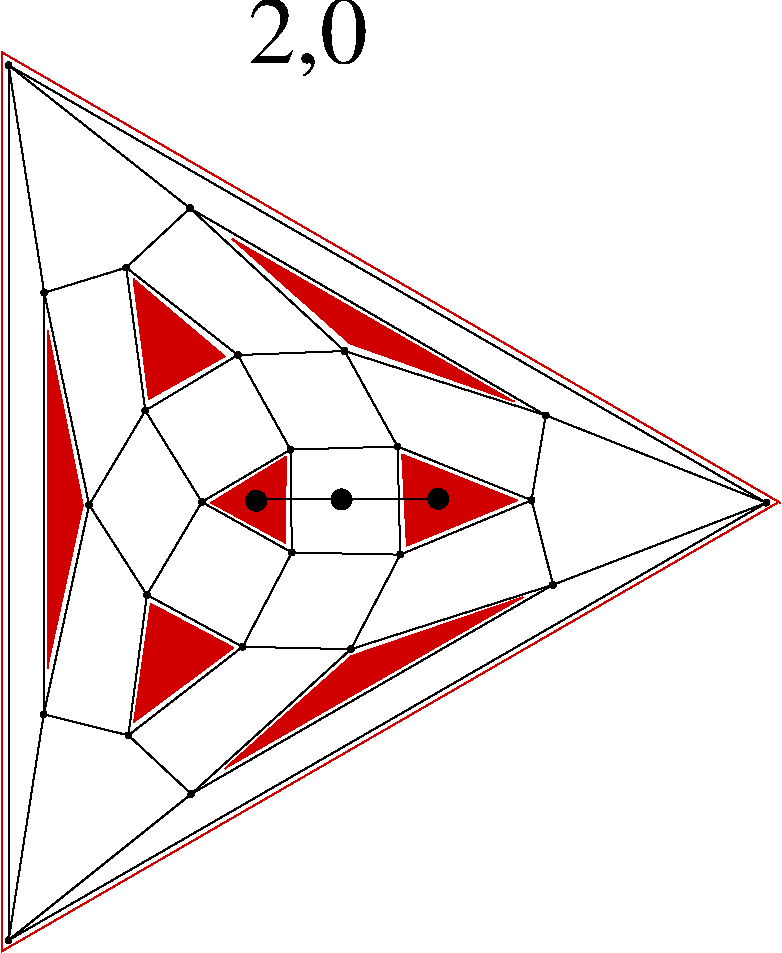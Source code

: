 #FIG 3.2
Portrait
Flush left
Inches
Letter  
100.00
Single
0
1200 2
1 3 0 1 0 0 50 0 20 0.000 1 0.0000 4115 6585 75 75 4115 6585 4190 6585
1 3 0 1 0 0 50 0 20 0.000 1 0.0000 4755 6575 75 75 4755 6575 4830 6575
1 3 0 1 0 0 50 0 20 0.000 1 0.0000 5480 6570 75 75 5480 6570 5555 6570
# polyline
2 1 0 1 0 0 999 0 -1 4.000 0 0 0 0 0 2
	 3707 6594 4372 6201
# polyline
2 1 0 1 0 0 998 0 -1 4.000 0 0 0 0 0 2
	 3707 6594 4382 6973
# polyline
2 1 0 1 0 0 997 0 -1 4.000 0 0 0 0 0 2
	 3977 5492 4778 5462
# polyline
2 1 0 1 0 0 995 0 -1 4.000 0 0 0 0 0 2
	 3977 5492 4372 6201
# polyline
2 1 0 1 0 0 994 0 -1 4.000 0 0 0 0 0 2
	 3140 4836 3618 4391
# polyline
2 1 0 1 0 0 992 0 -1 4.000 0 0 0 0 0 2
	 3140 4836 3977 5492
# polyline
2 1 0 1 0 0 990 0 -1 4.000 0 0 0 0 0 2
	 3283 5909 3140 4836
# polyline
2 1 0 1 0 0 989 0 -1 4.000 0 0 0 0 0 2
	 3283 5909 3977 5492
# polyline
2 1 0 1 0 0 988 0 -1 4.000 0 0 0 0 0 2
	 3283 5909 3707 6594
# polyline
2 1 0 1 0 0 987 0 -1 4.000 0 0 0 0 0 2
	 6341 7215 6180 6581
# polyline
2 1 0 1 0 0 986 0 -1 4.000 0 0 0 0 0 2
	 7941 6600 6341 7215
# polyline
2 1 0 1 0 0 984 0 -1 4.000 0 0 0 0 0 2
	 7941 6600 6286 5944
# polyline
2 1 0 1 0 0 983 0 -1 4.000 0 0 0 0 0 2
	 4825 7698 5195 6989
# polyline
2 1 0 1 0 0 981 0 -1 4.000 0 0 0 0 0 2
	 4825 7698 6341 7215
# polyline
2 1 0 1 0 0 980 0 -1 4.000 0 0 0 0 0 2
	 3628 8784 4825 7698
# polyline
2 1 0 1 0 0 978 0 -1 4.000 0 0 0 0 0 2
	 3628 8784 6341 7215
# polyline
2 1 0 1 0 0 977 0 -1 4.000 0 0 0 0 0 2
	 2258 9880 3628 8784
# polyline
2 1 0 1 0 0 975 0 -1 4.000 0 0 0 0 0 2
	 2258 9880 7941 6600
# polyline
2 1 0 1 0 0 974 0 -1 4.000 0 0 0 0 0 2
	 2258 3319 2258 9880
# polyline
2 1 0 1 0 0 972 0 -1 4.000 0 0 0 0 0 2
	 2258 3319 7941 6600
# polyline
2 1 0 1 0 0 970 0 -1 4.000 0 0 0 0 0 2
	 2258 3319 3618 4391
# polyline
2 1 0 1 0 0 969 0 -1 4.000 0 0 0 0 0 2
	 4013 7680 4382 6973
# polyline
2 1 0 1 0 0 968 0 -1 4.000 0 0 0 0 0 2
	 4013 7680 4825 7698
# polyline
2 1 0 1 0 0 966 0 -1 4.000 0 0 0 0 0 2
	 3295 7291 3707 6594
# polyline
2 1 0 1 0 0 965 0 -1 4.000 0 0 0 0 0 2
	 3295 7291 4013 7680
# polyline
2 1 0 1 0 0 964 0 -1 4.000 0 0 0 0 0 2
	 5195 6989 5175 6178
# polyline
2 1 0 1 0 0 963 0 -1 4.000 0 0 0 0 0 2
	 3156 8344 3295 7291
# polyline
2 1 0 1 0 0 961 0 -1 4.000 0 0 0 0 0 2
	 3156 8344 4013 7680
# polyline
2 1 0 1 0 0 960 0 -1 4.000 0 0 0 0 0 2
	 3156 8344 3628 8784
# polyline
2 1 0 1 0 0 959 0 -1 4.000 0 0 0 0 0 2
	 6180 6581 5195 6989
# polyline
2 1 0 1 0 0 958 0 -1 4.000 0 0 0 0 0 2
	 6180 6581 5175 6178
# polyline
2 1 0 1 0 0 957 0 -1 4.000 0 0 0 0 0 2
	 2521 8187 3156 8344
# polyline
2 1 0 1 0 0 956 0 -1 4.000 0 0 0 0 0 2
	 2521 8187 2258 9880
# polyline
2 1 0 1 0 0 955 0 -1 4.000 0 0 0 0 0 2
	 4778 5462 5175 6178
# polyline
2 1 0 1 0 0 953 0 -1 4.000 0 0 0 0 0 2
	 2525 5025 2521 8187
# polyline
2 1 0 1 0 0 952 0 -1 4.000 0 0 0 0 0 2
	 2525 5025 2258 3319
# polyline
2 1 0 1 0 0 951 0 -1 4.000 0 0 0 0 0 2
	 2525 5025 3140 4836
# polyline
2 1 0 1 0 0 950 0 -1 4.000 0 0 0 0 0 2
	 3618 4391 6286 5944
# polyline
2 1 0 1 0 0 948 0 -1 4.000 0 0 0 0 0 2
	 3618 4391 4778 5462
# polyline
2 1 0 1 0 0 947 0 -1 4.000 0 0 0 0 0 2
	 6286 5944 6180 6581
# polyline
2 1 0 1 0 0 945 0 -1 4.000 0 0 0 0 0 2
	 6286 5944 4778 5462
# polyline
2 1 0 1 0 0 944 0 -1 4.000 0 0 0 0 0 2
	 2862 6616 2525 5025
# polyline
2 1 0 1 0 0 942 0 -1 4.000 0 0 0 0 0 2
	 2862 6616 3283 5909
# polyline
2 1 0 1 0 0 941 0 -1 4.000 0 0 0 0 0 2
	 2862 6616 3295 7291
# polyline
2 1 0 1 0 0 940 0 -1 4.000 0 0 0 0 0 2
	 2862 6616 2521 8187
# polyline
2 1 0 1 0 0 939 0 -1 4.000 0 0 0 0 0 2
	 4382 6973 5195 6989
# polyline
2 1 0 1 0 0 937 0 -1 4.000 0 0 0 0 0 2
	 4372 6201 5175 6178
# polyline
2 1 0 1 0 0 936 0 -1 4.000 0 0 0 0 0 2
	 4372 6201 4382 6973
# polyline
2 1 0 1 20 20 999 0 20 0.000 0 0 0 0 0 3
	 4335 6900 3780 6600 4340 6255
# polyline
2 1 0 1 20 20 999 0 20 0.000 0 0 0 0 0 3
	 3880 5500 3310 5820 3195 4920
# polyline
2 1 0 1 20 20 999 0 20 0.000 0 0 0 0 0 3
	 6075 6580 5245 6920 5210 6235
# polyline
2 1 0 1 20 20 999 0 20 0.000 0 0 0 0 0 3
	 3945 7685 3200 8240 3325 7355
# polyline
2 1 0 1 20 20 999 0 20 0.000 0 0 0 0 0 3
	 2550 7840 2550 5310 2815 6625
# polyline
2 1 0 1 20 20 999 0 20 0.000 0 0 0 0 0 3
	 3880 8595 4830 7750 6115 7310
# polyline
2 1 0 1 20 20 999 0 20 0.000 0 0 0 0 0 3
	 6050 5840 4820 5405 3935 4620
# polyline
2 1 0 1 20 20 999 0 -1 0.000 0 0 0 0 0 4
	 8025 6600 2205 9965 2205 3220 8045 6600
# polyline
2 1 0 1 0 0 997 0 -1 4.000 0 0 0 0 0 3
	 4100 6570 4750 6570 5495 6575
# spline
3 4 0 0 0 0 934 0 20 4.000 0 0 0 22
	 4394 6201 4394 6201 4393 6195 4389 6189 4385 6184 4379 6181
	 4372 6180 4365 6181 4360 6184 4355 6189 4352 6195 4351 6201
	 4352 6208 4355 6214 4360 6219 4365 6222 4372 6223 4379 6222
	 4385 6219 4389 6214 4393 6208 4394 6201
	 0.000 0.000 0.000 -1.000 -1.000 -1.000 0.000 0.000
	 -1.000 -1.000 -1.000 0.000 0.000 -1.000 -1.000 -1.000
	 0.000 0.000 -1.000 -1.000 -1.000 0.000
# spline
3 4 0 1 0 0 932 0 -1 4.000 0 0 0 22
	 4394 6201 4394 6201 4393 6195 4389 6189 4385 6184 4379 6181
	 4372 6180 4365 6181 4360 6184 4355 6189 4352 6195 4351 6201
	 4352 6208 4355 6214 4360 6219 4365 6222 4372 6223 4379 6222
	 4385 6219 4389 6214 4393 6208 4394 6201
	 0.000 0.000 0.000 -1.000 -1.000 -1.000 0.000 0.000
	 -1.000 -1.000 -1.000 0.000 0.000 -1.000 -1.000 -1.000
	 0.000 0.000 -1.000 -1.000 -1.000 0.000
# spline
3 4 0 0 0 0 931 0 20 4.000 0 0 0 22
	 4404 6973 4404 6973 4402 6967 4399 6961 4395 6956 4389 6953
	 4382 6952 4375 6953 4369 6956 4365 6961 4362 6967 4361 6973
	 4362 6980 4365 6986 4369 6991 4375 6994 4382 6995 4389 6994
	 4395 6991 4399 6986 4402 6980 4404 6973
	 0.000 0.000 0.000 -1.000 -1.000 -1.000 0.000 0.000
	 -1.000 -1.000 -1.000 0.000 0.000 -1.000 -1.000 -1.000
	 0.000 0.000 -1.000 -1.000 -1.000 0.000
# spline
3 4 0 1 0 0 929 0 -1 4.000 0 0 0 22
	 4404 6973 4404 6973 4402 6967 4399 6961 4395 6956 4389 6953
	 4382 6952 4375 6953 4369 6956 4365 6961 4362 6967 4361 6973
	 4362 6980 4365 6986 4369 6991 4375 6994 4382 6995 4389 6994
	 4395 6991 4399 6986 4402 6980 4404 6973
	 0.000 0.000 0.000 -1.000 -1.000 -1.000 0.000 0.000
	 -1.000 -1.000 -1.000 0.000 0.000 -1.000 -1.000 -1.000
	 0.000 0.000 -1.000 -1.000 -1.000 0.000
# spline
3 4 0 0 0 0 928 0 20 4.000 0 0 0 22
	 2883 6616 2883 6616 2882 6609 2879 6603 2874 6599 2868 6596
	 2862 6595 2855 6596 2849 6599 2844 6603 2841 6609 2840 6616
	 2841 6623 2844 6629 2849 6633 2855 6636 2862 6637 2868 6636
	 2874 6633 2879 6629 2882 6623 2883 6616
	 0.000 0.000 0.000 -1.000 -1.000 -1.000 0.000 0.000
	 -1.000 -1.000 -1.000 0.000 0.000 -1.000 -1.000 -1.000
	 0.000 0.000 -1.000 -1.000 -1.000 0.000
# spline
3 4 0 1 0 0 926 0 -1 4.000 0 0 0 22
	 2883 6616 2883 6616 2882 6609 2879 6603 2874 6599 2868 6596
	 2862 6595 2855 6596 2849 6599 2844 6603 2841 6609 2840 6616
	 2841 6623 2844 6629 2849 6633 2855 6636 2862 6637 2868 6636
	 2874 6633 2879 6629 2882 6623 2883 6616
	 0.000 0.000 0.000 -1.000 -1.000 -1.000 0.000 0.000
	 -1.000 -1.000 -1.000 0.000 0.000 -1.000 -1.000 -1.000
	 0.000 0.000 -1.000 -1.000 -1.000 0.000
# spline
3 4 0 0 0 0 925 0 20 4.000 0 0 0 22
	 6308 5944 6308 5944 6307 5937 6304 5932 6299 5927 6293 5924
	 6286 5923 6280 5924 6274 5927 6269 5932 6266 5937 6265 5944
	 6266 5951 6269 5957 6274 5962 6280 5965 6286 5966 6293 5965
	 6299 5962 6304 5957 6307 5951 6308 5944
	 0.000 0.000 0.000 -1.000 -1.000 -1.000 0.000 0.000
	 -1.000 -1.000 -1.000 0.000 0.000 -1.000 -1.000 -1.000
	 0.000 0.000 -1.000 -1.000 -1.000 0.000
# spline
3 4 0 1 0 0 923 0 -1 4.000 0 0 0 22
	 6308 5944 6308 5944 6307 5937 6304 5932 6299 5927 6293 5924
	 6286 5923 6280 5924 6274 5927 6269 5932 6266 5937 6265 5944
	 6266 5951 6269 5957 6274 5962 6280 5965 6286 5966 6293 5965
	 6299 5962 6304 5957 6307 5951 6308 5944
	 0.000 0.000 0.000 -1.000 -1.000 -1.000 0.000 0.000
	 -1.000 -1.000 -1.000 0.000 0.000 -1.000 -1.000 -1.000
	 0.000 0.000 -1.000 -1.000 -1.000 0.000
# spline
3 4 0 0 0 0 922 0 20 4.000 0 0 0 22
	 3639 4391 3639 4391 3638 4384 3635 4378 3631 4373 3625 4370
	 3618 4369 3611 4370 3605 4373 3601 4378 3598 4384 3597 4391
	 3598 4397 3601 4403 3605 4408 3611 4411 3618 4412 3625 4411
	 3631 4408 3635 4403 3638 4397 3639 4391
	 0.000 0.000 0.000 -1.000 -1.000 -1.000 0.000 0.000
	 -1.000 -1.000 -1.000 0.000 0.000 -1.000 -1.000 -1.000
	 0.000 0.000 -1.000 -1.000 -1.000 0.000
# spline
3 4 0 1 0 0 920 0 -1 4.000 0 0 0 22
	 3639 4391 3639 4391 3638 4384 3635 4378 3631 4373 3625 4370
	 3618 4369 3611 4370 3605 4373 3601 4378 3598 4384 3597 4391
	 3598 4397 3601 4403 3605 4408 3611 4411 3618 4412 3625 4411
	 3631 4408 3635 4403 3638 4397 3639 4391
	 0.000 0.000 0.000 -1.000 -1.000 -1.000 0.000 0.000
	 -1.000 -1.000 -1.000 0.000 0.000 -1.000 -1.000 -1.000
	 0.000 0.000 -1.000 -1.000 -1.000 0.000
# spline
3 4 0 0 0 0 919 0 20 4.000 0 0 0 22
	 2547 5025 2547 5025 2545 5018 2542 5012 2538 5008 2532 5005
	 2525 5004 2518 5005 2512 5008 2508 5012 2505 5018 2504 5025
	 2505 5032 2508 5038 2512 5042 2518 5045 2525 5046 2532 5045
	 2538 5042 2542 5038 2545 5032 2547 5025
	 0.000 0.000 0.000 -1.000 -1.000 -1.000 0.000 0.000
	 -1.000 -1.000 -1.000 0.000 0.000 -1.000 -1.000 -1.000
	 0.000 0.000 -1.000 -1.000 -1.000 0.000
# spline
3 4 0 1 0 0 917 0 -1 4.000 0 0 0 22
	 2547 5025 2547 5025 2545 5018 2542 5012 2538 5008 2532 5005
	 2525 5004 2518 5005 2512 5008 2508 5012 2505 5018 2504 5025
	 2505 5032 2508 5038 2512 5042 2518 5045 2525 5046 2532 5045
	 2538 5042 2542 5038 2545 5032 2547 5025
	 0.000 0.000 0.000 -1.000 -1.000 -1.000 0.000 0.000
	 -1.000 -1.000 -1.000 0.000 0.000 -1.000 -1.000 -1.000
	 0.000 0.000 -1.000 -1.000 -1.000 0.000
# spline
3 4 0 0 0 0 916 0 20 4.000 0 0 0 22
	 4799 5462 4799 5462 4798 5455 4795 5449 4791 5444 4785 5441
	 4778 5440 4771 5441 4765 5444 4761 5449 4758 5455 4756 5462
	 4758 5468 4761 5474 4765 5479 4771 5482 4778 5483 4785 5482
	 4791 5479 4795 5474 4798 5468 4799 5462
	 0.000 0.000 0.000 -1.000 -1.000 -1.000 0.000 0.000
	 -1.000 -1.000 -1.000 0.000 0.000 -1.000 -1.000 -1.000
	 0.000 0.000 -1.000 -1.000 -1.000 0.000
# spline
3 4 0 1 0 0 914 0 -1 4.000 0 0 0 22
	 4799 5462 4799 5462 4798 5455 4795 5449 4791 5444 4785 5441
	 4778 5440 4771 5441 4765 5444 4761 5449 4758 5455 4756 5462
	 4758 5468 4761 5474 4765 5479 4771 5482 4778 5483 4785 5482
	 4791 5479 4795 5474 4798 5468 4799 5462
	 0.000 0.000 0.000 -1.000 -1.000 -1.000 0.000 0.000
	 -1.000 -1.000 -1.000 0.000 0.000 -1.000 -1.000 -1.000
	 0.000 0.000 -1.000 -1.000 -1.000 0.000
# spline
3 4 0 0 0 0 913 0 20 4.000 0 0 0 22
	 2542 8187 2542 8187 2541 8180 2538 8174 2533 8170 2527 8167
	 2521 8166 2514 8167 2508 8170 2503 8174 2500 8180 2499 8187
	 2500 8194 2503 8200 2508 8204 2514 8207 2521 8209 2527 8207
	 2533 8204 2538 8200 2541 8194 2542 8187
	 0.000 0.000 0.000 -1.000 -1.000 -1.000 0.000 0.000
	 -1.000 -1.000 -1.000 0.000 0.000 -1.000 -1.000 -1.000
	 0.000 0.000 -1.000 -1.000 -1.000 0.000
# spline
3 4 0 1 0 0 911 0 -1 4.000 0 0 0 22
	 2542 8187 2542 8187 2541 8180 2538 8174 2533 8170 2527 8167
	 2521 8166 2514 8167 2508 8170 2503 8174 2500 8180 2499 8187
	 2500 8194 2503 8200 2508 8204 2514 8207 2521 8209 2527 8207
	 2533 8204 2538 8200 2541 8194 2542 8187
	 0.000 0.000 0.000 -1.000 -1.000 -1.000 0.000 0.000
	 -1.000 -1.000 -1.000 0.000 0.000 -1.000 -1.000 -1.000
	 0.000 0.000 -1.000 -1.000 -1.000 0.000
# spline
3 4 0 0 0 0 910 0 20 4.000 0 0 0 22
	 6201 6581 6201 6581 6200 6574 6197 6568 6192 6564 6187 6560
	 6180 6559 6173 6560 6167 6564 6162 6568 6159 6574 6158 6581
	 6159 6588 6162 6593 6167 6598 6173 6601 6180 6602 6187 6601
	 6192 6598 6197 6593 6200 6588 6201 6581
	 0.000 0.000 0.000 -1.000 -1.000 -1.000 0.000 0.000
	 -1.000 -1.000 -1.000 0.000 0.000 -1.000 -1.000 -1.000
	 0.000 0.000 -1.000 -1.000 -1.000 0.000
# spline
3 4 0 1 0 0 908 0 -1 4.000 0 0 0 22
	 6201 6581 6201 6581 6200 6574 6197 6568 6192 6564 6187 6560
	 6180 6559 6173 6560 6167 6564 6162 6568 6159 6574 6158 6581
	 6159 6588 6162 6593 6167 6598 6173 6601 6180 6602 6187 6601
	 6192 6598 6197 6593 6200 6588 6201 6581
	 0.000 0.000 0.000 -1.000 -1.000 -1.000 0.000 0.000
	 -1.000 -1.000 -1.000 0.000 0.000 -1.000 -1.000 -1.000
	 0.000 0.000 -1.000 -1.000 -1.000 0.000
# spline
3 4 0 0 0 0 907 0 20 4.000 0 0 0 22
	 3178 8344 3178 8344 3177 8338 3173 8332 3169 8327 3163 8324
	 3156 8323 3149 8324 3144 8327 3139 8332 3136 8338 3135 8344
	 3136 8351 3139 8357 3144 8362 3149 8365 3156 8366 3163 8365
	 3169 8362 3173 8357 3177 8351 3178 8344
	 0.000 0.000 0.000 -1.000 -1.000 -1.000 0.000 0.000
	 -1.000 -1.000 -1.000 0.000 0.000 -1.000 -1.000 -1.000
	 0.000 0.000 -1.000 -1.000 -1.000 0.000
# spline
3 4 0 1 0 0 905 0 -1 4.000 0 0 0 22
	 3178 8344 3178 8344 3177 8338 3173 8332 3169 8327 3163 8324
	 3156 8323 3149 8324 3144 8327 3139 8332 3136 8338 3135 8344
	 3136 8351 3139 8357 3144 8362 3149 8365 3156 8366 3163 8365
	 3169 8362 3173 8357 3177 8351 3178 8344
	 0.000 0.000 0.000 -1.000 -1.000 -1.000 0.000 0.000
	 -1.000 -1.000 -1.000 0.000 0.000 -1.000 -1.000 -1.000
	 0.000 0.000 -1.000 -1.000 -1.000 0.000
# spline
3 4 0 0 0 0 904 0 20 4.000 0 0 0 22
	 5216 6989 5216 6989 5215 6982 5212 6976 5207 6971 5201 6968
	 5195 6967 5188 6968 5182 6971 5177 6976 5174 6982 5173 6989
	 5174 6995 5177 7001 5182 7006 5188 7009 5195 7010 5201 7009
	 5207 7006 5212 7001 5215 6995 5216 6989
	 0.000 0.000 0.000 -1.000 -1.000 -1.000 0.000 0.000
	 -1.000 -1.000 -1.000 0.000 0.000 -1.000 -1.000 -1.000
	 0.000 0.000 -1.000 -1.000 -1.000 0.000
# spline
3 4 0 1 0 0 902 0 -1 4.000 0 0 0 22
	 5216 6989 5216 6989 5215 6982 5212 6976 5207 6971 5201 6968
	 5195 6967 5188 6968 5182 6971 5177 6976 5174 6982 5173 6989
	 5174 6995 5177 7001 5182 7006 5188 7009 5195 7010 5201 7009
	 5207 7006 5212 7001 5215 6995 5216 6989
	 0.000 0.000 0.000 -1.000 -1.000 -1.000 0.000 0.000
	 -1.000 -1.000 -1.000 0.000 0.000 -1.000 -1.000 -1.000
	 0.000 0.000 -1.000 -1.000 -1.000 0.000
# spline
3 4 0 0 0 0 901 0 20 4.000 0 0 0 22
	 3316 7291 3316 7291 3315 7284 3312 7278 3307 7274 3301 7271
	 3295 7270 3288 7271 3282 7274 3277 7278 3274 7284 3273 7291
	 3274 7298 3277 7304 3282 7308 3288 7311 3295 7313 3301 7311
	 3307 7308 3312 7304 3315 7298 3316 7291
	 0.000 0.000 0.000 -1.000 -1.000 -1.000 0.000 0.000
	 -1.000 -1.000 -1.000 0.000 0.000 -1.000 -1.000 -1.000
	 0.000 0.000 -1.000 -1.000 -1.000 0.000
# spline
3 4 0 1 0 0 899 0 -1 4.000 0 0 0 22
	 3316 7291 3316 7291 3315 7284 3312 7278 3307 7274 3301 7271
	 3295 7270 3288 7271 3282 7274 3277 7278 3274 7284 3273 7291
	 3274 7298 3277 7304 3282 7308 3288 7311 3295 7313 3301 7311
	 3307 7308 3312 7304 3315 7298 3316 7291
	 0.000 0.000 0.000 -1.000 -1.000 -1.000 0.000 0.000
	 -1.000 -1.000 -1.000 0.000 0.000 -1.000 -1.000 -1.000
	 0.000 0.000 -1.000 -1.000 -1.000 0.000
# spline
3 4 0 0 0 0 898 0 20 4.000 0 0 0 22
	 5196 6178 5196 6178 5195 6172 5192 6166 5187 6161 5182 6158
	 5175 6157 5168 6158 5162 6161 5158 6166 5154 6172 5153 6178
	 5154 6185 5158 6191 5162 6196 5168 6199 5175 6200 5182 6199
	 5187 6196 5192 6191 5195 6185 5196 6178
	 0.000 0.000 0.000 -1.000 -1.000 -1.000 0.000 0.000
	 -1.000 -1.000 -1.000 0.000 0.000 -1.000 -1.000 -1.000
	 0.000 0.000 -1.000 -1.000 -1.000 0.000
# spline
3 4 0 1 0 0 896 0 -1 4.000 0 0 0 22
	 5196 6178 5196 6178 5195 6172 5192 6166 5187 6161 5182 6158
	 5175 6157 5168 6158 5162 6161 5158 6166 5154 6172 5153 6178
	 5154 6185 5158 6191 5162 6196 5168 6199 5175 6200 5182 6199
	 5187 6196 5192 6191 5195 6185 5196 6178
	 0.000 0.000 0.000 -1.000 -1.000 -1.000 0.000 0.000
	 -1.000 -1.000 -1.000 0.000 0.000 -1.000 -1.000 -1.000
	 0.000 0.000 -1.000 -1.000 -1.000 0.000
# spline
3 4 0 0 0 0 895 0 20 4.000 0 0 0 22
	 4034 7680 4034 7680 4033 7674 4030 7668 4025 7663 4019 7660
	 4013 7659 4006 7660 4000 7663 3995 7668 3992 7674 3991 7680
	 3992 7687 3995 7693 4000 7698 4006 7701 4013 7702 4019 7701
	 4025 7698 4030 7693 4033 7687 4034 7680
	 0.000 0.000 0.000 -1.000 -1.000 -1.000 0.000 0.000
	 -1.000 -1.000 -1.000 0.000 0.000 -1.000 -1.000 -1.000
	 0.000 0.000 -1.000 -1.000 -1.000 0.000
# spline
3 4 0 1 0 0 893 0 -1 4.000 0 0 0 22
	 4034 7680 4034 7680 4033 7674 4030 7668 4025 7663 4019 7660
	 4013 7659 4006 7660 4000 7663 3995 7668 3992 7674 3991 7680
	 3992 7687 3995 7693 4000 7698 4006 7701 4013 7702 4019 7701
	 4025 7698 4030 7693 4033 7687 4034 7680
	 0.000 0.000 0.000 -1.000 -1.000 -1.000 0.000 0.000
	 -1.000 -1.000 -1.000 0.000 0.000 -1.000 -1.000 -1.000
	 0.000 0.000 -1.000 -1.000 -1.000 0.000
# spline
3 4 0 0 0 0 892 0 20 4.000 0 0 0 22
	 2279 3319 2279 3319 2278 3312 2275 3306 2271 3301 2265 3298
	 2258 3297 2251 3298 2245 3301 2241 3306 2238 3312 2236 3319
	 2238 3325 2241 3331 2245 3336 2251 3339 2258 3340 2265 3339
	 2271 3336 2275 3331 2278 3325 2279 3319
	 0.000 0.000 0.000 -1.000 -1.000 -1.000 0.000 0.000
	 -1.000 -1.000 -1.000 0.000 0.000 -1.000 -1.000 -1.000
	 0.000 0.000 -1.000 -1.000 -1.000 0.000
# spline
3 4 0 1 0 0 890 0 -1 4.000 0 0 0 22
	 2279 3319 2279 3319 2278 3312 2275 3306 2271 3301 2265 3298
	 2258 3297 2251 3298 2245 3301 2241 3306 2238 3312 2236 3319
	 2238 3325 2241 3331 2245 3336 2251 3339 2258 3340 2265 3339
	 2271 3336 2275 3331 2278 3325 2279 3319
	 0.000 0.000 0.000 -1.000 -1.000 -1.000 0.000 0.000
	 -1.000 -1.000 -1.000 0.000 0.000 -1.000 -1.000 -1.000
	 0.000 0.000 -1.000 -1.000 -1.000 0.000
# spline
3 4 0 0 0 0 889 0 20 4.000 0 0 0 22
	 2279 9880 2279 9880 2278 9874 2275 9868 2271 9863 2265 9860
	 2258 9859 2251 9860 2245 9863 2241 9868 2238 9874 2236 9880
	 2238 9887 2241 9893 2245 9898 2251 9901 2258 9902 2265 9901
	 2271 9898 2275 9893 2278 9887 2279 9880
	 0.000 0.000 0.000 -1.000 -1.000 -1.000 0.000 0.000
	 -1.000 -1.000 -1.000 0.000 0.000 -1.000 -1.000 -1.000
	 0.000 0.000 -1.000 -1.000 -1.000 0.000
# spline
3 4 0 1 0 0 887 0 -1 4.000 0 0 0 22
	 2279 9880 2279 9880 2278 9874 2275 9868 2271 9863 2265 9860
	 2258 9859 2251 9860 2245 9863 2241 9868 2238 9874 2236 9880
	 2238 9887 2241 9893 2245 9898 2251 9901 2258 9902 2265 9901
	 2271 9898 2275 9893 2278 9887 2279 9880
	 0.000 0.000 0.000 -1.000 -1.000 -1.000 0.000 0.000
	 -1.000 -1.000 -1.000 0.000 0.000 -1.000 -1.000 -1.000
	 0.000 0.000 -1.000 -1.000 -1.000 0.000
# spline
3 4 0 0 0 0 886 0 20 4.000 0 0 0 22
	 3649 8784 3649 8784 3648 8777 3645 8771 3641 8767 3635 8764
	 3628 8763 3621 8764 3615 8767 3611 8771 3608 8777 3606 8784
	 3608 8791 3611 8797 3615 8801 3621 8804 3628 8806 3635 8804
	 3641 8801 3645 8797 3648 8791 3649 8784
	 0.000 0.000 0.000 -1.000 -1.000 -1.000 0.000 0.000
	 -1.000 -1.000 -1.000 0.000 0.000 -1.000 -1.000 -1.000
	 0.000 0.000 -1.000 -1.000 -1.000 0.000
# spline
3 4 0 1 0 0 884 0 -1 4.000 0 0 0 22
	 3649 8784 3649 8784 3648 8777 3645 8771 3641 8767 3635 8764
	 3628 8763 3621 8764 3615 8767 3611 8771 3608 8777 3606 8784
	 3608 8791 3611 8797 3615 8801 3621 8804 3628 8806 3635 8804
	 3641 8801 3645 8797 3648 8791 3649 8784
	 0.000 0.000 0.000 -1.000 -1.000 -1.000 0.000 0.000
	 -1.000 -1.000 -1.000 0.000 0.000 -1.000 -1.000 -1.000
	 0.000 0.000 -1.000 -1.000 -1.000 0.000
# spline
3 4 0 0 0 0 883 0 20 4.000 0 0 0 22
	 4847 7698 4847 7698 4846 7691 4842 7685 4838 7681 4832 7678
	 4825 7676 4818 7678 4813 7681 4808 7685 4805 7691 4804 7698
	 4805 7705 4808 7711 4813 7715 4818 7718 4825 7719 4832 7718
	 4838 7715 4842 7711 4846 7705 4847 7698
	 0.000 0.000 0.000 -1.000 -1.000 -1.000 0.000 0.000
	 -1.000 -1.000 -1.000 0.000 0.000 -1.000 -1.000 -1.000
	 0.000 0.000 -1.000 -1.000 -1.000 0.000
# spline
3 4 0 1 0 0 881 0 -1 4.000 0 0 0 22
	 4847 7698 4847 7698 4846 7691 4842 7685 4838 7681 4832 7678
	 4825 7676 4818 7678 4813 7681 4808 7685 4805 7691 4804 7698
	 4805 7705 4808 7711 4813 7715 4818 7718 4825 7719 4832 7718
	 4838 7715 4842 7711 4846 7705 4847 7698
	 0.000 0.000 0.000 -1.000 -1.000 -1.000 0.000 0.000
	 -1.000 -1.000 -1.000 0.000 0.000 -1.000 -1.000 -1.000
	 0.000 0.000 -1.000 -1.000 -1.000 0.000
# spline
3 4 0 0 0 0 880 0 20 4.000 0 0 0 22
	 7963 6600 7963 6600 7961 6593 7958 6587 7954 6582 7948 6579
	 7941 6578 7934 6579 7928 6582 7924 6587 7921 6593 7920 6600
	 7921 6606 7924 6612 7928 6617 7934 6620 7941 6621 7948 6620
	 7954 6617 7958 6612 7961 6606 7963 6600
	 0.000 0.000 0.000 -1.000 -1.000 -1.000 0.000 0.000
	 -1.000 -1.000 -1.000 0.000 0.000 -1.000 -1.000 -1.000
	 0.000 0.000 -1.000 -1.000 -1.000 0.000
# spline
3 4 0 1 0 0 878 0 -1 4.000 0 0 0 22
	 7963 6600 7963 6600 7961 6593 7958 6587 7954 6582 7948 6579
	 7941 6578 7934 6579 7928 6582 7924 6587 7921 6593 7920 6600
	 7921 6606 7924 6612 7928 6617 7934 6620 7941 6621 7948 6620
	 7954 6617 7958 6612 7961 6606 7963 6600
	 0.000 0.000 0.000 -1.000 -1.000 -1.000 0.000 0.000
	 -1.000 -1.000 -1.000 0.000 0.000 -1.000 -1.000 -1.000
	 0.000 0.000 -1.000 -1.000 -1.000 0.000
# spline
3 4 0 0 0 0 877 0 20 4.000 0 0 0 22
	 6363 7215 6363 7215 6362 7208 6359 7203 6354 7198 6348 7195
	 6341 7194 6335 7195 6329 7198 6324 7203 6321 7208 6320 7215
	 6321 7222 6324 7228 6329 7232 6335 7236 6341 7237 6348 7236
	 6354 7232 6359 7228 6362 7222 6363 7215
	 0.000 0.000 0.000 -1.000 -1.000 -1.000 0.000 0.000
	 -1.000 -1.000 -1.000 0.000 0.000 -1.000 -1.000 -1.000
	 0.000 0.000 -1.000 -1.000 -1.000 0.000
# spline
3 4 0 1 0 0 875 0 -1 4.000 0 0 0 22
	 6363 7215 6363 7215 6362 7208 6359 7203 6354 7198 6348 7195
	 6341 7194 6335 7195 6329 7198 6324 7203 6321 7208 6320 7215
	 6321 7222 6324 7228 6329 7232 6335 7236 6341 7237 6348 7236
	 6354 7232 6359 7228 6362 7222 6363 7215
	 0.000 0.000 0.000 -1.000 -1.000 -1.000 0.000 0.000
	 -1.000 -1.000 -1.000 0.000 0.000 -1.000 -1.000 -1.000
	 0.000 0.000 -1.000 -1.000 -1.000 0.000
# spline
3 4 0 0 0 0 874 0 20 4.000 0 0 0 22
	 3304 5909 3304 5909 3303 5902 3300 5896 3295 5892 3289 5889
	 3283 5888 3276 5889 3270 5892 3265 5896 3262 5902 3261 5909
	 3262 5916 3265 5922 3270 5926 3276 5929 3283 5930 3289 5929
	 3295 5926 3300 5922 3303 5916 3304 5909
	 0.000 0.000 0.000 -1.000 -1.000 -1.000 0.000 0.000
	 -1.000 -1.000 -1.000 0.000 0.000 -1.000 -1.000 -1.000
	 0.000 0.000 -1.000 -1.000 -1.000 0.000
# spline
3 4 0 1 0 0 872 0 -1 4.000 0 0 0 22
	 3304 5909 3304 5909 3303 5902 3300 5896 3295 5892 3289 5889
	 3283 5888 3276 5889 3270 5892 3265 5896 3262 5902 3261 5909
	 3262 5916 3265 5922 3270 5926 3276 5929 3283 5930 3289 5929
	 3295 5926 3300 5922 3303 5916 3304 5909
	 0.000 0.000 0.000 -1.000 -1.000 -1.000 0.000 0.000
	 -1.000 -1.000 -1.000 0.000 0.000 -1.000 -1.000 -1.000
	 0.000 0.000 -1.000 -1.000 -1.000 0.000
# spline
3 4 0 0 0 0 871 0 20 4.000 0 0 0 22
	 3161 4836 3161 4836 3160 4829 3157 4823 3152 4819 3146 4816
	 3140 4815 3133 4816 3127 4819 3122 4823 3119 4829 3118 4836
	 3119 4843 3122 4849 3127 4853 3133 4856 3140 4857 3146 4856
	 3152 4853 3157 4849 3160 4843 3161 4836
	 0.000 0.000 0.000 -1.000 -1.000 -1.000 0.000 0.000
	 -1.000 -1.000 -1.000 0.000 0.000 -1.000 -1.000 -1.000
	 0.000 0.000 -1.000 -1.000 -1.000 0.000
# spline
3 4 0 1 0 0 869 0 -1 4.000 0 0 0 22
	 3161 4836 3161 4836 3160 4829 3157 4823 3152 4819 3146 4816
	 3140 4815 3133 4816 3127 4819 3122 4823 3119 4829 3118 4836
	 3119 4843 3122 4849 3127 4853 3133 4856 3140 4857 3146 4856
	 3152 4853 3157 4849 3160 4843 3161 4836
	 0.000 0.000 0.000 -1.000 -1.000 -1.000 0.000 0.000
	 -1.000 -1.000 -1.000 0.000 0.000 -1.000 -1.000 -1.000
	 0.000 0.000 -1.000 -1.000 -1.000 0.000
# spline
3 4 0 0 0 0 868 0 20 4.000 0 0 0 22
	 3999 5492 3999 5492 3998 5486 3995 5480 3990 5475 3984 5472
	 3977 5471 3971 5472 3965 5475 3960 5480 3957 5486 3956 5492
	 3957 5499 3960 5505 3965 5510 3971 5513 3977 5514 3984 5513
	 3990 5510 3995 5505 3998 5499 3999 5492
	 0.000 0.000 0.000 -1.000 -1.000 -1.000 0.000 0.000
	 -1.000 -1.000 -1.000 0.000 0.000 -1.000 -1.000 -1.000
	 0.000 0.000 -1.000 -1.000 -1.000 0.000
# spline
3 4 0 1 0 0 866 0 -1 4.000 0 0 0 22
	 3999 5492 3999 5492 3998 5486 3995 5480 3990 5475 3984 5472
	 3977 5471 3971 5472 3965 5475 3960 5480 3957 5486 3956 5492
	 3957 5499 3960 5505 3965 5510 3971 5513 3977 5514 3984 5513
	 3990 5510 3995 5505 3998 5499 3999 5492
	 0.000 0.000 0.000 -1.000 -1.000 -1.000 0.000 0.000
	 -1.000 -1.000 -1.000 0.000 0.000 -1.000 -1.000 -1.000
	 0.000 0.000 -1.000 -1.000 -1.000 0.000
# spline
3 4 0 0 0 0 865 0 20 4.000 0 0 0 22
	 3728 6594 3728 6594 3727 6587 3724 6581 3720 6577 3714 6574
	 3707 6573 3700 6574 3694 6577 3690 6581 3687 6587 3686 6594
	 3687 6601 3690 6607 3694 6611 3700 6614 3707 6615 3714 6614
	 3720 6611 3724 6607 3727 6601 3728 6594
	 0.000 0.000 0.000 -1.000 -1.000 -1.000 0.000 0.000
	 -1.000 -1.000 -1.000 0.000 0.000 -1.000 -1.000 -1.000
	 0.000 0.000 -1.000 -1.000 -1.000 0.000
# spline
3 4 0 1 0 0 863 0 -1 4.000 0 0 0 22
	 3728 6594 3728 6594 3727 6587 3724 6581 3720 6577 3714 6574
	 3707 6573 3700 6574 3694 6577 3690 6581 3687 6587 3686 6594
	 3687 6601 3690 6607 3694 6611 3700 6614 3707 6615 3714 6614
	 3720 6611 3724 6607 3727 6601 3728 6594
	 0.000 0.000 0.000 -1.000 -1.000 -1.000 0.000 0.000
	 -1.000 -1.000 -1.000 0.000 0.000 -1.000 -1.000 -1.000
	 0.000 0.000 -1.000 -1.000 -1.000 0.000
4 0 0 50 0 0 48 0.0000 4 570 870 4050 3300 2,0\001
